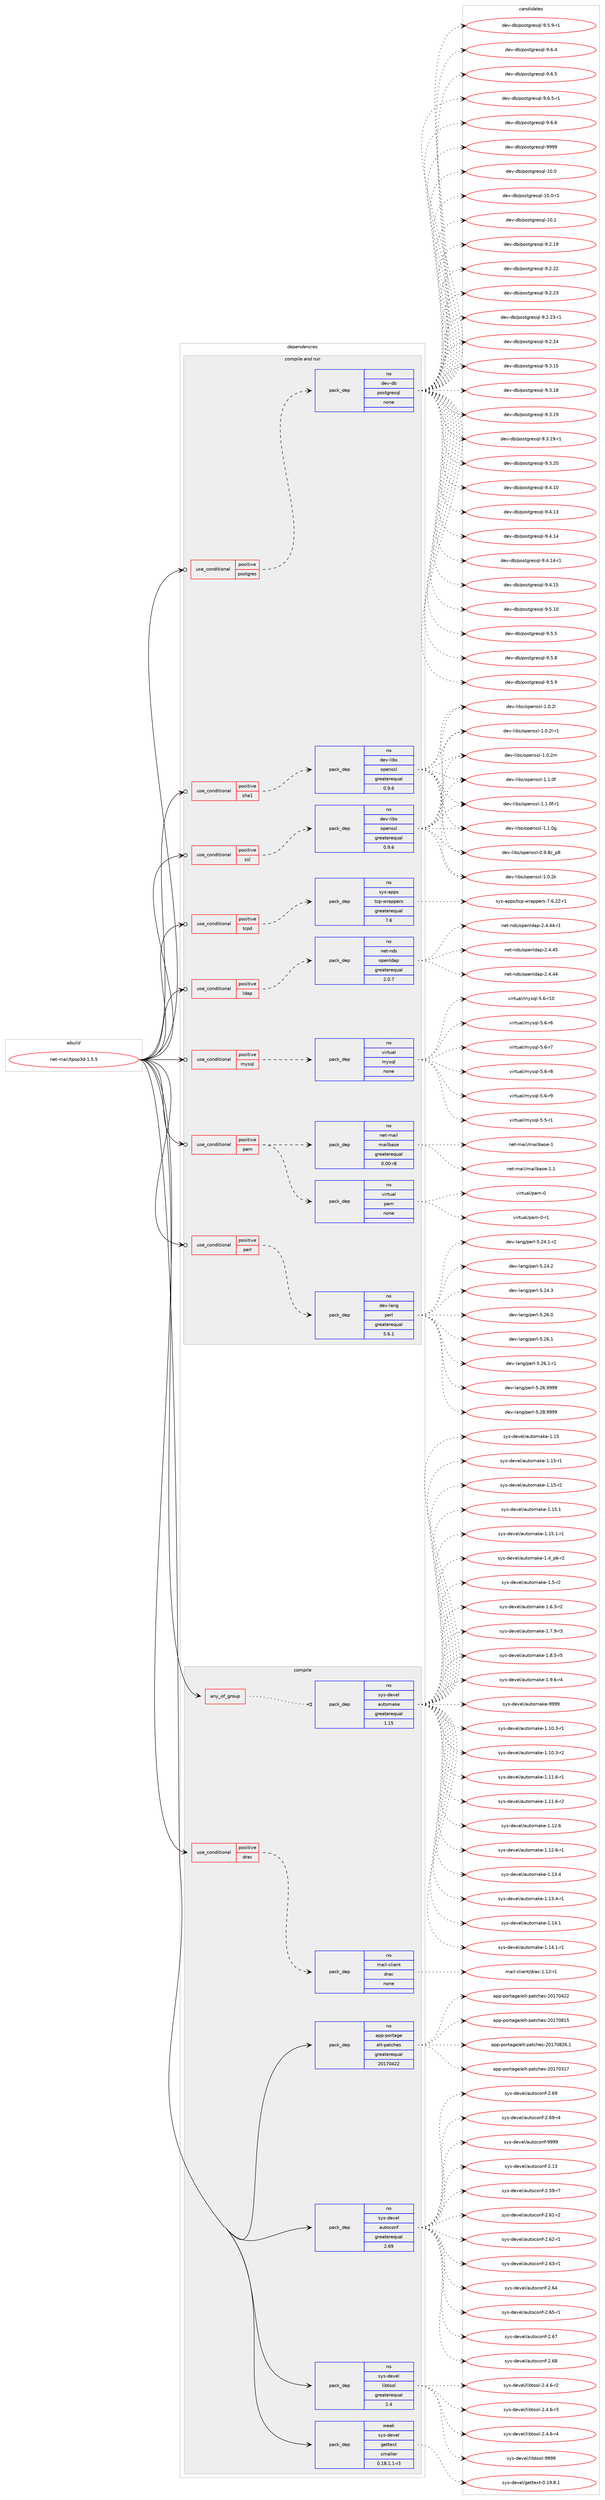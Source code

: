 digraph prolog {

# *************
# Graph options
# *************

newrank=true;
concentrate=true;
compound=true;
graph [rankdir=LR,fontname=Helvetica,fontsize=10,ranksep=1.5];#, ranksep=2.5, nodesep=0.2];
edge  [arrowhead=vee];
node  [fontname=Helvetica,fontsize=10];

# **********
# The ebuild
# **********

subgraph cluster_leftcol {
color=gray;
rank=same;
label=<<i>ebuild</i>>;
id [label="net-mail/tpop3d-1.5.5", color=red, width=4, href="../net-mail/tpop3d-1.5.5.svg"];
}

# ****************
# The dependencies
# ****************

subgraph cluster_midcol {
color=gray;
label=<<i>dependencies</i>>;
subgraph cluster_compile {
fillcolor="#eeeeee";
style=filled;
label=<<i>compile</i>>;
subgraph any6937 {
dependency422563 [label=<<TABLE BORDER="0" CELLBORDER="1" CELLSPACING="0" CELLPADDING="4"><TR><TD CELLPADDING="10">any_of_group</TD></TR></TABLE>>, shape=none, color=red];subgraph pack310822 {
dependency422564 [label=<<TABLE BORDER="0" CELLBORDER="1" CELLSPACING="0" CELLPADDING="4" WIDTH="220"><TR><TD ROWSPAN="6" CELLPADDING="30">pack_dep</TD></TR><TR><TD WIDTH="110">no</TD></TR><TR><TD>sys-devel</TD></TR><TR><TD>automake</TD></TR><TR><TD>greaterequal</TD></TR><TR><TD>1.15</TD></TR></TABLE>>, shape=none, color=blue];
}
dependency422563:e -> dependency422564:w [weight=20,style="dotted",arrowhead="oinv"];
}
id:e -> dependency422563:w [weight=20,style="solid",arrowhead="vee"];
subgraph cond104611 {
dependency422565 [label=<<TABLE BORDER="0" CELLBORDER="1" CELLSPACING="0" CELLPADDING="4"><TR><TD ROWSPAN="3" CELLPADDING="10">use_conditional</TD></TR><TR><TD>positive</TD></TR><TR><TD>drac</TD></TR></TABLE>>, shape=none, color=red];
subgraph pack310823 {
dependency422566 [label=<<TABLE BORDER="0" CELLBORDER="1" CELLSPACING="0" CELLPADDING="4" WIDTH="220"><TR><TD ROWSPAN="6" CELLPADDING="30">pack_dep</TD></TR><TR><TD WIDTH="110">no</TD></TR><TR><TD>mail-client</TD></TR><TR><TD>drac</TD></TR><TR><TD>none</TD></TR><TR><TD></TD></TR></TABLE>>, shape=none, color=blue];
}
dependency422565:e -> dependency422566:w [weight=20,style="dashed",arrowhead="vee"];
}
id:e -> dependency422565:w [weight=20,style="solid",arrowhead="vee"];
subgraph pack310824 {
dependency422567 [label=<<TABLE BORDER="0" CELLBORDER="1" CELLSPACING="0" CELLPADDING="4" WIDTH="220"><TR><TD ROWSPAN="6" CELLPADDING="30">pack_dep</TD></TR><TR><TD WIDTH="110">no</TD></TR><TR><TD>app-portage</TD></TR><TR><TD>elt-patches</TD></TR><TR><TD>greaterequal</TD></TR><TR><TD>20170422</TD></TR></TABLE>>, shape=none, color=blue];
}
id:e -> dependency422567:w [weight=20,style="solid",arrowhead="vee"];
subgraph pack310825 {
dependency422568 [label=<<TABLE BORDER="0" CELLBORDER="1" CELLSPACING="0" CELLPADDING="4" WIDTH="220"><TR><TD ROWSPAN="6" CELLPADDING="30">pack_dep</TD></TR><TR><TD WIDTH="110">no</TD></TR><TR><TD>sys-devel</TD></TR><TR><TD>autoconf</TD></TR><TR><TD>greaterequal</TD></TR><TR><TD>2.69</TD></TR></TABLE>>, shape=none, color=blue];
}
id:e -> dependency422568:w [weight=20,style="solid",arrowhead="vee"];
subgraph pack310826 {
dependency422569 [label=<<TABLE BORDER="0" CELLBORDER="1" CELLSPACING="0" CELLPADDING="4" WIDTH="220"><TR><TD ROWSPAN="6" CELLPADDING="30">pack_dep</TD></TR><TR><TD WIDTH="110">no</TD></TR><TR><TD>sys-devel</TD></TR><TR><TD>libtool</TD></TR><TR><TD>greaterequal</TD></TR><TR><TD>2.4</TD></TR></TABLE>>, shape=none, color=blue];
}
id:e -> dependency422569:w [weight=20,style="solid",arrowhead="vee"];
subgraph pack310827 {
dependency422570 [label=<<TABLE BORDER="0" CELLBORDER="1" CELLSPACING="0" CELLPADDING="4" WIDTH="220"><TR><TD ROWSPAN="6" CELLPADDING="30">pack_dep</TD></TR><TR><TD WIDTH="110">weak</TD></TR><TR><TD>sys-devel</TD></TR><TR><TD>gettext</TD></TR><TR><TD>smaller</TD></TR><TR><TD>0.18.1.1-r3</TD></TR></TABLE>>, shape=none, color=blue];
}
id:e -> dependency422570:w [weight=20,style="solid",arrowhead="vee"];
}
subgraph cluster_compileandrun {
fillcolor="#eeeeee";
style=filled;
label=<<i>compile and run</i>>;
subgraph cond104612 {
dependency422571 [label=<<TABLE BORDER="0" CELLBORDER="1" CELLSPACING="0" CELLPADDING="4"><TR><TD ROWSPAN="3" CELLPADDING="10">use_conditional</TD></TR><TR><TD>positive</TD></TR><TR><TD>ldap</TD></TR></TABLE>>, shape=none, color=red];
subgraph pack310828 {
dependency422572 [label=<<TABLE BORDER="0" CELLBORDER="1" CELLSPACING="0" CELLPADDING="4" WIDTH="220"><TR><TD ROWSPAN="6" CELLPADDING="30">pack_dep</TD></TR><TR><TD WIDTH="110">no</TD></TR><TR><TD>net-nds</TD></TR><TR><TD>openldap</TD></TR><TR><TD>greaterequal</TD></TR><TR><TD>2.0.7</TD></TR></TABLE>>, shape=none, color=blue];
}
dependency422571:e -> dependency422572:w [weight=20,style="dashed",arrowhead="vee"];
}
id:e -> dependency422571:w [weight=20,style="solid",arrowhead="odotvee"];
subgraph cond104613 {
dependency422573 [label=<<TABLE BORDER="0" CELLBORDER="1" CELLSPACING="0" CELLPADDING="4"><TR><TD ROWSPAN="3" CELLPADDING="10">use_conditional</TD></TR><TR><TD>positive</TD></TR><TR><TD>mysql</TD></TR></TABLE>>, shape=none, color=red];
subgraph pack310829 {
dependency422574 [label=<<TABLE BORDER="0" CELLBORDER="1" CELLSPACING="0" CELLPADDING="4" WIDTH="220"><TR><TD ROWSPAN="6" CELLPADDING="30">pack_dep</TD></TR><TR><TD WIDTH="110">no</TD></TR><TR><TD>virtual</TD></TR><TR><TD>mysql</TD></TR><TR><TD>none</TD></TR><TR><TD></TD></TR></TABLE>>, shape=none, color=blue];
}
dependency422573:e -> dependency422574:w [weight=20,style="dashed",arrowhead="vee"];
}
id:e -> dependency422573:w [weight=20,style="solid",arrowhead="odotvee"];
subgraph cond104614 {
dependency422575 [label=<<TABLE BORDER="0" CELLBORDER="1" CELLSPACING="0" CELLPADDING="4"><TR><TD ROWSPAN="3" CELLPADDING="10">use_conditional</TD></TR><TR><TD>positive</TD></TR><TR><TD>pam</TD></TR></TABLE>>, shape=none, color=red];
subgraph pack310830 {
dependency422576 [label=<<TABLE BORDER="0" CELLBORDER="1" CELLSPACING="0" CELLPADDING="4" WIDTH="220"><TR><TD ROWSPAN="6" CELLPADDING="30">pack_dep</TD></TR><TR><TD WIDTH="110">no</TD></TR><TR><TD>virtual</TD></TR><TR><TD>pam</TD></TR><TR><TD>none</TD></TR><TR><TD></TD></TR></TABLE>>, shape=none, color=blue];
}
dependency422575:e -> dependency422576:w [weight=20,style="dashed",arrowhead="vee"];
subgraph pack310831 {
dependency422577 [label=<<TABLE BORDER="0" CELLBORDER="1" CELLSPACING="0" CELLPADDING="4" WIDTH="220"><TR><TD ROWSPAN="6" CELLPADDING="30">pack_dep</TD></TR><TR><TD WIDTH="110">no</TD></TR><TR><TD>net-mail</TD></TR><TR><TD>mailbase</TD></TR><TR><TD>greaterequal</TD></TR><TR><TD>0.00-r8</TD></TR></TABLE>>, shape=none, color=blue];
}
dependency422575:e -> dependency422577:w [weight=20,style="dashed",arrowhead="vee"];
}
id:e -> dependency422575:w [weight=20,style="solid",arrowhead="odotvee"];
subgraph cond104615 {
dependency422578 [label=<<TABLE BORDER="0" CELLBORDER="1" CELLSPACING="0" CELLPADDING="4"><TR><TD ROWSPAN="3" CELLPADDING="10">use_conditional</TD></TR><TR><TD>positive</TD></TR><TR><TD>perl</TD></TR></TABLE>>, shape=none, color=red];
subgraph pack310832 {
dependency422579 [label=<<TABLE BORDER="0" CELLBORDER="1" CELLSPACING="0" CELLPADDING="4" WIDTH="220"><TR><TD ROWSPAN="6" CELLPADDING="30">pack_dep</TD></TR><TR><TD WIDTH="110">no</TD></TR><TR><TD>dev-lang</TD></TR><TR><TD>perl</TD></TR><TR><TD>greaterequal</TD></TR><TR><TD>5.6.1</TD></TR></TABLE>>, shape=none, color=blue];
}
dependency422578:e -> dependency422579:w [weight=20,style="dashed",arrowhead="vee"];
}
id:e -> dependency422578:w [weight=20,style="solid",arrowhead="odotvee"];
subgraph cond104616 {
dependency422580 [label=<<TABLE BORDER="0" CELLBORDER="1" CELLSPACING="0" CELLPADDING="4"><TR><TD ROWSPAN="3" CELLPADDING="10">use_conditional</TD></TR><TR><TD>positive</TD></TR><TR><TD>postgres</TD></TR></TABLE>>, shape=none, color=red];
subgraph pack310833 {
dependency422581 [label=<<TABLE BORDER="0" CELLBORDER="1" CELLSPACING="0" CELLPADDING="4" WIDTH="220"><TR><TD ROWSPAN="6" CELLPADDING="30">pack_dep</TD></TR><TR><TD WIDTH="110">no</TD></TR><TR><TD>dev-db</TD></TR><TR><TD>postgresql</TD></TR><TR><TD>none</TD></TR><TR><TD></TD></TR></TABLE>>, shape=none, color=blue];
}
dependency422580:e -> dependency422581:w [weight=20,style="dashed",arrowhead="vee"];
}
id:e -> dependency422580:w [weight=20,style="solid",arrowhead="odotvee"];
subgraph cond104617 {
dependency422582 [label=<<TABLE BORDER="0" CELLBORDER="1" CELLSPACING="0" CELLPADDING="4"><TR><TD ROWSPAN="3" CELLPADDING="10">use_conditional</TD></TR><TR><TD>positive</TD></TR><TR><TD>sha1</TD></TR></TABLE>>, shape=none, color=red];
subgraph pack310834 {
dependency422583 [label=<<TABLE BORDER="0" CELLBORDER="1" CELLSPACING="0" CELLPADDING="4" WIDTH="220"><TR><TD ROWSPAN="6" CELLPADDING="30">pack_dep</TD></TR><TR><TD WIDTH="110">no</TD></TR><TR><TD>dev-libs</TD></TR><TR><TD>openssl</TD></TR><TR><TD>greaterequal</TD></TR><TR><TD>0.9.6</TD></TR></TABLE>>, shape=none, color=blue];
}
dependency422582:e -> dependency422583:w [weight=20,style="dashed",arrowhead="vee"];
}
id:e -> dependency422582:w [weight=20,style="solid",arrowhead="odotvee"];
subgraph cond104618 {
dependency422584 [label=<<TABLE BORDER="0" CELLBORDER="1" CELLSPACING="0" CELLPADDING="4"><TR><TD ROWSPAN="3" CELLPADDING="10">use_conditional</TD></TR><TR><TD>positive</TD></TR><TR><TD>ssl</TD></TR></TABLE>>, shape=none, color=red];
subgraph pack310835 {
dependency422585 [label=<<TABLE BORDER="0" CELLBORDER="1" CELLSPACING="0" CELLPADDING="4" WIDTH="220"><TR><TD ROWSPAN="6" CELLPADDING="30">pack_dep</TD></TR><TR><TD WIDTH="110">no</TD></TR><TR><TD>dev-libs</TD></TR><TR><TD>openssl</TD></TR><TR><TD>greaterequal</TD></TR><TR><TD>0.9.6</TD></TR></TABLE>>, shape=none, color=blue];
}
dependency422584:e -> dependency422585:w [weight=20,style="dashed",arrowhead="vee"];
}
id:e -> dependency422584:w [weight=20,style="solid",arrowhead="odotvee"];
subgraph cond104619 {
dependency422586 [label=<<TABLE BORDER="0" CELLBORDER="1" CELLSPACING="0" CELLPADDING="4"><TR><TD ROWSPAN="3" CELLPADDING="10">use_conditional</TD></TR><TR><TD>positive</TD></TR><TR><TD>tcpd</TD></TR></TABLE>>, shape=none, color=red];
subgraph pack310836 {
dependency422587 [label=<<TABLE BORDER="0" CELLBORDER="1" CELLSPACING="0" CELLPADDING="4" WIDTH="220"><TR><TD ROWSPAN="6" CELLPADDING="30">pack_dep</TD></TR><TR><TD WIDTH="110">no</TD></TR><TR><TD>sys-apps</TD></TR><TR><TD>tcp-wrappers</TD></TR><TR><TD>greaterequal</TD></TR><TR><TD>7.6</TD></TR></TABLE>>, shape=none, color=blue];
}
dependency422586:e -> dependency422587:w [weight=20,style="dashed",arrowhead="vee"];
}
id:e -> dependency422586:w [weight=20,style="solid",arrowhead="odotvee"];
}
subgraph cluster_run {
fillcolor="#eeeeee";
style=filled;
label=<<i>run</i>>;
}
}

# **************
# The candidates
# **************

subgraph cluster_choices {
rank=same;
color=gray;
label=<<i>candidates</i>>;

subgraph choice310822 {
color=black;
nodesep=1;
choice11512111545100101118101108479711711611110997107101454946494846514511449 [label="sys-devel/automake-1.10.3-r1", color=red, width=4,href="../sys-devel/automake-1.10.3-r1.svg"];
choice11512111545100101118101108479711711611110997107101454946494846514511450 [label="sys-devel/automake-1.10.3-r2", color=red, width=4,href="../sys-devel/automake-1.10.3-r2.svg"];
choice11512111545100101118101108479711711611110997107101454946494946544511449 [label="sys-devel/automake-1.11.6-r1", color=red, width=4,href="../sys-devel/automake-1.11.6-r1.svg"];
choice11512111545100101118101108479711711611110997107101454946494946544511450 [label="sys-devel/automake-1.11.6-r2", color=red, width=4,href="../sys-devel/automake-1.11.6-r2.svg"];
choice1151211154510010111810110847971171161111099710710145494649504654 [label="sys-devel/automake-1.12.6", color=red, width=4,href="../sys-devel/automake-1.12.6.svg"];
choice11512111545100101118101108479711711611110997107101454946495046544511449 [label="sys-devel/automake-1.12.6-r1", color=red, width=4,href="../sys-devel/automake-1.12.6-r1.svg"];
choice1151211154510010111810110847971171161111099710710145494649514652 [label="sys-devel/automake-1.13.4", color=red, width=4,href="../sys-devel/automake-1.13.4.svg"];
choice11512111545100101118101108479711711611110997107101454946495146524511449 [label="sys-devel/automake-1.13.4-r1", color=red, width=4,href="../sys-devel/automake-1.13.4-r1.svg"];
choice1151211154510010111810110847971171161111099710710145494649524649 [label="sys-devel/automake-1.14.1", color=red, width=4,href="../sys-devel/automake-1.14.1.svg"];
choice11512111545100101118101108479711711611110997107101454946495246494511449 [label="sys-devel/automake-1.14.1-r1", color=red, width=4,href="../sys-devel/automake-1.14.1-r1.svg"];
choice115121115451001011181011084797117116111109971071014549464953 [label="sys-devel/automake-1.15", color=red, width=4,href="../sys-devel/automake-1.15.svg"];
choice1151211154510010111810110847971171161111099710710145494649534511449 [label="sys-devel/automake-1.15-r1", color=red, width=4,href="../sys-devel/automake-1.15-r1.svg"];
choice1151211154510010111810110847971171161111099710710145494649534511450 [label="sys-devel/automake-1.15-r2", color=red, width=4,href="../sys-devel/automake-1.15-r2.svg"];
choice1151211154510010111810110847971171161111099710710145494649534649 [label="sys-devel/automake-1.15.1", color=red, width=4,href="../sys-devel/automake-1.15.1.svg"];
choice11512111545100101118101108479711711611110997107101454946495346494511449 [label="sys-devel/automake-1.15.1-r1", color=red, width=4,href="../sys-devel/automake-1.15.1-r1.svg"];
choice115121115451001011181011084797117116111109971071014549465295112544511450 [label="sys-devel/automake-1.4_p6-r2", color=red, width=4,href="../sys-devel/automake-1.4_p6-r2.svg"];
choice11512111545100101118101108479711711611110997107101454946534511450 [label="sys-devel/automake-1.5-r2", color=red, width=4,href="../sys-devel/automake-1.5-r2.svg"];
choice115121115451001011181011084797117116111109971071014549465446514511450 [label="sys-devel/automake-1.6.3-r2", color=red, width=4,href="../sys-devel/automake-1.6.3-r2.svg"];
choice115121115451001011181011084797117116111109971071014549465546574511451 [label="sys-devel/automake-1.7.9-r3", color=red, width=4,href="../sys-devel/automake-1.7.9-r3.svg"];
choice115121115451001011181011084797117116111109971071014549465646534511453 [label="sys-devel/automake-1.8.5-r5", color=red, width=4,href="../sys-devel/automake-1.8.5-r5.svg"];
choice115121115451001011181011084797117116111109971071014549465746544511452 [label="sys-devel/automake-1.9.6-r4", color=red, width=4,href="../sys-devel/automake-1.9.6-r4.svg"];
choice115121115451001011181011084797117116111109971071014557575757 [label="sys-devel/automake-9999", color=red, width=4,href="../sys-devel/automake-9999.svg"];
dependency422564:e -> choice11512111545100101118101108479711711611110997107101454946494846514511449:w [style=dotted,weight="100"];
dependency422564:e -> choice11512111545100101118101108479711711611110997107101454946494846514511450:w [style=dotted,weight="100"];
dependency422564:e -> choice11512111545100101118101108479711711611110997107101454946494946544511449:w [style=dotted,weight="100"];
dependency422564:e -> choice11512111545100101118101108479711711611110997107101454946494946544511450:w [style=dotted,weight="100"];
dependency422564:e -> choice1151211154510010111810110847971171161111099710710145494649504654:w [style=dotted,weight="100"];
dependency422564:e -> choice11512111545100101118101108479711711611110997107101454946495046544511449:w [style=dotted,weight="100"];
dependency422564:e -> choice1151211154510010111810110847971171161111099710710145494649514652:w [style=dotted,weight="100"];
dependency422564:e -> choice11512111545100101118101108479711711611110997107101454946495146524511449:w [style=dotted,weight="100"];
dependency422564:e -> choice1151211154510010111810110847971171161111099710710145494649524649:w [style=dotted,weight="100"];
dependency422564:e -> choice11512111545100101118101108479711711611110997107101454946495246494511449:w [style=dotted,weight="100"];
dependency422564:e -> choice115121115451001011181011084797117116111109971071014549464953:w [style=dotted,weight="100"];
dependency422564:e -> choice1151211154510010111810110847971171161111099710710145494649534511449:w [style=dotted,weight="100"];
dependency422564:e -> choice1151211154510010111810110847971171161111099710710145494649534511450:w [style=dotted,weight="100"];
dependency422564:e -> choice1151211154510010111810110847971171161111099710710145494649534649:w [style=dotted,weight="100"];
dependency422564:e -> choice11512111545100101118101108479711711611110997107101454946495346494511449:w [style=dotted,weight="100"];
dependency422564:e -> choice115121115451001011181011084797117116111109971071014549465295112544511450:w [style=dotted,weight="100"];
dependency422564:e -> choice11512111545100101118101108479711711611110997107101454946534511450:w [style=dotted,weight="100"];
dependency422564:e -> choice115121115451001011181011084797117116111109971071014549465446514511450:w [style=dotted,weight="100"];
dependency422564:e -> choice115121115451001011181011084797117116111109971071014549465546574511451:w [style=dotted,weight="100"];
dependency422564:e -> choice115121115451001011181011084797117116111109971071014549465646534511453:w [style=dotted,weight="100"];
dependency422564:e -> choice115121115451001011181011084797117116111109971071014549465746544511452:w [style=dotted,weight="100"];
dependency422564:e -> choice115121115451001011181011084797117116111109971071014557575757:w [style=dotted,weight="100"];
}
subgraph choice310823 {
color=black;
nodesep=1;
choice10997105108459910810510111011647100114979945494649504511449 [label="mail-client/drac-1.12-r1", color=red, width=4,href="../mail-client/drac-1.12-r1.svg"];
dependency422566:e -> choice10997105108459910810510111011647100114979945494649504511449:w [style=dotted,weight="100"];
}
subgraph choice310824 {
color=black;
nodesep=1;
choice97112112451121111141169710310147101108116451129711699104101115455048495548514955 [label="app-portage/elt-patches-20170317", color=red, width=4,href="../app-portage/elt-patches-20170317.svg"];
choice97112112451121111141169710310147101108116451129711699104101115455048495548525050 [label="app-portage/elt-patches-20170422", color=red, width=4,href="../app-portage/elt-patches-20170422.svg"];
choice97112112451121111141169710310147101108116451129711699104101115455048495548564953 [label="app-portage/elt-patches-20170815", color=red, width=4,href="../app-portage/elt-patches-20170815.svg"];
choice971121124511211111411697103101471011081164511297116991041011154550484955485650544649 [label="app-portage/elt-patches-20170826.1", color=red, width=4,href="../app-portage/elt-patches-20170826.1.svg"];
dependency422567:e -> choice97112112451121111141169710310147101108116451129711699104101115455048495548514955:w [style=dotted,weight="100"];
dependency422567:e -> choice97112112451121111141169710310147101108116451129711699104101115455048495548525050:w [style=dotted,weight="100"];
dependency422567:e -> choice97112112451121111141169710310147101108116451129711699104101115455048495548564953:w [style=dotted,weight="100"];
dependency422567:e -> choice971121124511211111411697103101471011081164511297116991041011154550484955485650544649:w [style=dotted,weight="100"];
}
subgraph choice310825 {
color=black;
nodesep=1;
choice115121115451001011181011084797117116111991111101024550464951 [label="sys-devel/autoconf-2.13", color=red, width=4,href="../sys-devel/autoconf-2.13.svg"];
choice1151211154510010111810110847971171161119911111010245504653574511455 [label="sys-devel/autoconf-2.59-r7", color=red, width=4,href="../sys-devel/autoconf-2.59-r7.svg"];
choice1151211154510010111810110847971171161119911111010245504654494511450 [label="sys-devel/autoconf-2.61-r2", color=red, width=4,href="../sys-devel/autoconf-2.61-r2.svg"];
choice1151211154510010111810110847971171161119911111010245504654504511449 [label="sys-devel/autoconf-2.62-r1", color=red, width=4,href="../sys-devel/autoconf-2.62-r1.svg"];
choice1151211154510010111810110847971171161119911111010245504654514511449 [label="sys-devel/autoconf-2.63-r1", color=red, width=4,href="../sys-devel/autoconf-2.63-r1.svg"];
choice115121115451001011181011084797117116111991111101024550465452 [label="sys-devel/autoconf-2.64", color=red, width=4,href="../sys-devel/autoconf-2.64.svg"];
choice1151211154510010111810110847971171161119911111010245504654534511449 [label="sys-devel/autoconf-2.65-r1", color=red, width=4,href="../sys-devel/autoconf-2.65-r1.svg"];
choice115121115451001011181011084797117116111991111101024550465455 [label="sys-devel/autoconf-2.67", color=red, width=4,href="../sys-devel/autoconf-2.67.svg"];
choice115121115451001011181011084797117116111991111101024550465456 [label="sys-devel/autoconf-2.68", color=red, width=4,href="../sys-devel/autoconf-2.68.svg"];
choice115121115451001011181011084797117116111991111101024550465457 [label="sys-devel/autoconf-2.69", color=red, width=4,href="../sys-devel/autoconf-2.69.svg"];
choice1151211154510010111810110847971171161119911111010245504654574511452 [label="sys-devel/autoconf-2.69-r4", color=red, width=4,href="../sys-devel/autoconf-2.69-r4.svg"];
choice115121115451001011181011084797117116111991111101024557575757 [label="sys-devel/autoconf-9999", color=red, width=4,href="../sys-devel/autoconf-9999.svg"];
dependency422568:e -> choice115121115451001011181011084797117116111991111101024550464951:w [style=dotted,weight="100"];
dependency422568:e -> choice1151211154510010111810110847971171161119911111010245504653574511455:w [style=dotted,weight="100"];
dependency422568:e -> choice1151211154510010111810110847971171161119911111010245504654494511450:w [style=dotted,weight="100"];
dependency422568:e -> choice1151211154510010111810110847971171161119911111010245504654504511449:w [style=dotted,weight="100"];
dependency422568:e -> choice1151211154510010111810110847971171161119911111010245504654514511449:w [style=dotted,weight="100"];
dependency422568:e -> choice115121115451001011181011084797117116111991111101024550465452:w [style=dotted,weight="100"];
dependency422568:e -> choice1151211154510010111810110847971171161119911111010245504654534511449:w [style=dotted,weight="100"];
dependency422568:e -> choice115121115451001011181011084797117116111991111101024550465455:w [style=dotted,weight="100"];
dependency422568:e -> choice115121115451001011181011084797117116111991111101024550465456:w [style=dotted,weight="100"];
dependency422568:e -> choice115121115451001011181011084797117116111991111101024550465457:w [style=dotted,weight="100"];
dependency422568:e -> choice1151211154510010111810110847971171161119911111010245504654574511452:w [style=dotted,weight="100"];
dependency422568:e -> choice115121115451001011181011084797117116111991111101024557575757:w [style=dotted,weight="100"];
}
subgraph choice310826 {
color=black;
nodesep=1;
choice1151211154510010111810110847108105981161111111084550465246544511450 [label="sys-devel/libtool-2.4.6-r2", color=red, width=4,href="../sys-devel/libtool-2.4.6-r2.svg"];
choice1151211154510010111810110847108105981161111111084550465246544511451 [label="sys-devel/libtool-2.4.6-r3", color=red, width=4,href="../sys-devel/libtool-2.4.6-r3.svg"];
choice1151211154510010111810110847108105981161111111084550465246544511452 [label="sys-devel/libtool-2.4.6-r4", color=red, width=4,href="../sys-devel/libtool-2.4.6-r4.svg"];
choice1151211154510010111810110847108105981161111111084557575757 [label="sys-devel/libtool-9999", color=red, width=4,href="../sys-devel/libtool-9999.svg"];
dependency422569:e -> choice1151211154510010111810110847108105981161111111084550465246544511450:w [style=dotted,weight="100"];
dependency422569:e -> choice1151211154510010111810110847108105981161111111084550465246544511451:w [style=dotted,weight="100"];
dependency422569:e -> choice1151211154510010111810110847108105981161111111084550465246544511452:w [style=dotted,weight="100"];
dependency422569:e -> choice1151211154510010111810110847108105981161111111084557575757:w [style=dotted,weight="100"];
}
subgraph choice310827 {
color=black;
nodesep=1;
choice1151211154510010111810110847103101116116101120116454846495746564649 [label="sys-devel/gettext-0.19.8.1", color=red, width=4,href="../sys-devel/gettext-0.19.8.1.svg"];
dependency422570:e -> choice1151211154510010111810110847103101116116101120116454846495746564649:w [style=dotted,weight="100"];
}
subgraph choice310828 {
color=black;
nodesep=1;
choice11010111645110100115471111121011101081009711245504652465252 [label="net-nds/openldap-2.4.44", color=red, width=4,href="../net-nds/openldap-2.4.44.svg"];
choice110101116451101001154711111210111010810097112455046524652524511449 [label="net-nds/openldap-2.4.44-r1", color=red, width=4,href="../net-nds/openldap-2.4.44-r1.svg"];
choice11010111645110100115471111121011101081009711245504652465253 [label="net-nds/openldap-2.4.45", color=red, width=4,href="../net-nds/openldap-2.4.45.svg"];
dependency422572:e -> choice11010111645110100115471111121011101081009711245504652465252:w [style=dotted,weight="100"];
dependency422572:e -> choice110101116451101001154711111210111010810097112455046524652524511449:w [style=dotted,weight="100"];
dependency422572:e -> choice11010111645110100115471111121011101081009711245504652465253:w [style=dotted,weight="100"];
}
subgraph choice310829 {
color=black;
nodesep=1;
choice1181051141161179710847109121115113108455346534511449 [label="virtual/mysql-5.5-r1", color=red, width=4,href="../virtual/mysql-5.5-r1.svg"];
choice118105114116117971084710912111511310845534654451144948 [label="virtual/mysql-5.6-r10", color=red, width=4,href="../virtual/mysql-5.6-r10.svg"];
choice1181051141161179710847109121115113108455346544511454 [label="virtual/mysql-5.6-r6", color=red, width=4,href="../virtual/mysql-5.6-r6.svg"];
choice1181051141161179710847109121115113108455346544511455 [label="virtual/mysql-5.6-r7", color=red, width=4,href="../virtual/mysql-5.6-r7.svg"];
choice1181051141161179710847109121115113108455346544511456 [label="virtual/mysql-5.6-r8", color=red, width=4,href="../virtual/mysql-5.6-r8.svg"];
choice1181051141161179710847109121115113108455346544511457 [label="virtual/mysql-5.6-r9", color=red, width=4,href="../virtual/mysql-5.6-r9.svg"];
dependency422574:e -> choice1181051141161179710847109121115113108455346534511449:w [style=dotted,weight="100"];
dependency422574:e -> choice118105114116117971084710912111511310845534654451144948:w [style=dotted,weight="100"];
dependency422574:e -> choice1181051141161179710847109121115113108455346544511454:w [style=dotted,weight="100"];
dependency422574:e -> choice1181051141161179710847109121115113108455346544511455:w [style=dotted,weight="100"];
dependency422574:e -> choice1181051141161179710847109121115113108455346544511456:w [style=dotted,weight="100"];
dependency422574:e -> choice1181051141161179710847109121115113108455346544511457:w [style=dotted,weight="100"];
}
subgraph choice310830 {
color=black;
nodesep=1;
choice1181051141161179710847112971094548 [label="virtual/pam-0", color=red, width=4,href="../virtual/pam-0.svg"];
choice11810511411611797108471129710945484511449 [label="virtual/pam-0-r1", color=red, width=4,href="../virtual/pam-0-r1.svg"];
dependency422576:e -> choice1181051141161179710847112971094548:w [style=dotted,weight="100"];
dependency422576:e -> choice11810511411611797108471129710945484511449:w [style=dotted,weight="100"];
}
subgraph choice310831 {
color=black;
nodesep=1;
choice1101011164510997105108471099710510898971151014549 [label="net-mail/mailbase-1", color=red, width=4,href="../net-mail/mailbase-1.svg"];
choice11010111645109971051084710997105108989711510145494649 [label="net-mail/mailbase-1.1", color=red, width=4,href="../net-mail/mailbase-1.1.svg"];
dependency422577:e -> choice1101011164510997105108471099710510898971151014549:w [style=dotted,weight="100"];
dependency422577:e -> choice11010111645109971051084710997105108989711510145494649:w [style=dotted,weight="100"];
}
subgraph choice310832 {
color=black;
nodesep=1;
choice100101118451089711010347112101114108455346505246494511450 [label="dev-lang/perl-5.24.1-r2", color=red, width=4,href="../dev-lang/perl-5.24.1-r2.svg"];
choice10010111845108971101034711210111410845534650524650 [label="dev-lang/perl-5.24.2", color=red, width=4,href="../dev-lang/perl-5.24.2.svg"];
choice10010111845108971101034711210111410845534650524651 [label="dev-lang/perl-5.24.3", color=red, width=4,href="../dev-lang/perl-5.24.3.svg"];
choice10010111845108971101034711210111410845534650544648 [label="dev-lang/perl-5.26.0", color=red, width=4,href="../dev-lang/perl-5.26.0.svg"];
choice10010111845108971101034711210111410845534650544649 [label="dev-lang/perl-5.26.1", color=red, width=4,href="../dev-lang/perl-5.26.1.svg"];
choice100101118451089711010347112101114108455346505446494511449 [label="dev-lang/perl-5.26.1-r1", color=red, width=4,href="../dev-lang/perl-5.26.1-r1.svg"];
choice10010111845108971101034711210111410845534650544657575757 [label="dev-lang/perl-5.26.9999", color=red, width=4,href="../dev-lang/perl-5.26.9999.svg"];
choice10010111845108971101034711210111410845534650564657575757 [label="dev-lang/perl-5.28.9999", color=red, width=4,href="../dev-lang/perl-5.28.9999.svg"];
dependency422579:e -> choice100101118451089711010347112101114108455346505246494511450:w [style=dotted,weight="100"];
dependency422579:e -> choice10010111845108971101034711210111410845534650524650:w [style=dotted,weight="100"];
dependency422579:e -> choice10010111845108971101034711210111410845534650524651:w [style=dotted,weight="100"];
dependency422579:e -> choice10010111845108971101034711210111410845534650544648:w [style=dotted,weight="100"];
dependency422579:e -> choice10010111845108971101034711210111410845534650544649:w [style=dotted,weight="100"];
dependency422579:e -> choice100101118451089711010347112101114108455346505446494511449:w [style=dotted,weight="100"];
dependency422579:e -> choice10010111845108971101034711210111410845534650544657575757:w [style=dotted,weight="100"];
dependency422579:e -> choice10010111845108971101034711210111410845534650564657575757:w [style=dotted,weight="100"];
}
subgraph choice310833 {
color=black;
nodesep=1;
choice1001011184510098471121111151161031141011151131084549484648 [label="dev-db/postgresql-10.0", color=red, width=4,href="../dev-db/postgresql-10.0.svg"];
choice10010111845100984711211111511610311410111511310845494846484511449 [label="dev-db/postgresql-10.0-r1", color=red, width=4,href="../dev-db/postgresql-10.0-r1.svg"];
choice1001011184510098471121111151161031141011151131084549484649 [label="dev-db/postgresql-10.1", color=red, width=4,href="../dev-db/postgresql-10.1.svg"];
choice10010111845100984711211111511610311410111511310845574650464957 [label="dev-db/postgresql-9.2.19", color=red, width=4,href="../dev-db/postgresql-9.2.19.svg"];
choice10010111845100984711211111511610311410111511310845574650465050 [label="dev-db/postgresql-9.2.22", color=red, width=4,href="../dev-db/postgresql-9.2.22.svg"];
choice10010111845100984711211111511610311410111511310845574650465051 [label="dev-db/postgresql-9.2.23", color=red, width=4,href="../dev-db/postgresql-9.2.23.svg"];
choice100101118451009847112111115116103114101115113108455746504650514511449 [label="dev-db/postgresql-9.2.23-r1", color=red, width=4,href="../dev-db/postgresql-9.2.23-r1.svg"];
choice10010111845100984711211111511610311410111511310845574650465052 [label="dev-db/postgresql-9.2.24", color=red, width=4,href="../dev-db/postgresql-9.2.24.svg"];
choice10010111845100984711211111511610311410111511310845574651464953 [label="dev-db/postgresql-9.3.15", color=red, width=4,href="../dev-db/postgresql-9.3.15.svg"];
choice10010111845100984711211111511610311410111511310845574651464956 [label="dev-db/postgresql-9.3.18", color=red, width=4,href="../dev-db/postgresql-9.3.18.svg"];
choice10010111845100984711211111511610311410111511310845574651464957 [label="dev-db/postgresql-9.3.19", color=red, width=4,href="../dev-db/postgresql-9.3.19.svg"];
choice100101118451009847112111115116103114101115113108455746514649574511449 [label="dev-db/postgresql-9.3.19-r1", color=red, width=4,href="../dev-db/postgresql-9.3.19-r1.svg"];
choice10010111845100984711211111511610311410111511310845574651465048 [label="dev-db/postgresql-9.3.20", color=red, width=4,href="../dev-db/postgresql-9.3.20.svg"];
choice10010111845100984711211111511610311410111511310845574652464948 [label="dev-db/postgresql-9.4.10", color=red, width=4,href="../dev-db/postgresql-9.4.10.svg"];
choice10010111845100984711211111511610311410111511310845574652464951 [label="dev-db/postgresql-9.4.13", color=red, width=4,href="../dev-db/postgresql-9.4.13.svg"];
choice10010111845100984711211111511610311410111511310845574652464952 [label="dev-db/postgresql-9.4.14", color=red, width=4,href="../dev-db/postgresql-9.4.14.svg"];
choice100101118451009847112111115116103114101115113108455746524649524511449 [label="dev-db/postgresql-9.4.14-r1", color=red, width=4,href="../dev-db/postgresql-9.4.14-r1.svg"];
choice10010111845100984711211111511610311410111511310845574652464953 [label="dev-db/postgresql-9.4.15", color=red, width=4,href="../dev-db/postgresql-9.4.15.svg"];
choice10010111845100984711211111511610311410111511310845574653464948 [label="dev-db/postgresql-9.5.10", color=red, width=4,href="../dev-db/postgresql-9.5.10.svg"];
choice100101118451009847112111115116103114101115113108455746534653 [label="dev-db/postgresql-9.5.5", color=red, width=4,href="../dev-db/postgresql-9.5.5.svg"];
choice100101118451009847112111115116103114101115113108455746534656 [label="dev-db/postgresql-9.5.8", color=red, width=4,href="../dev-db/postgresql-9.5.8.svg"];
choice100101118451009847112111115116103114101115113108455746534657 [label="dev-db/postgresql-9.5.9", color=red, width=4,href="../dev-db/postgresql-9.5.9.svg"];
choice1001011184510098471121111151161031141011151131084557465346574511449 [label="dev-db/postgresql-9.5.9-r1", color=red, width=4,href="../dev-db/postgresql-9.5.9-r1.svg"];
choice100101118451009847112111115116103114101115113108455746544652 [label="dev-db/postgresql-9.6.4", color=red, width=4,href="../dev-db/postgresql-9.6.4.svg"];
choice100101118451009847112111115116103114101115113108455746544653 [label="dev-db/postgresql-9.6.5", color=red, width=4,href="../dev-db/postgresql-9.6.5.svg"];
choice1001011184510098471121111151161031141011151131084557465446534511449 [label="dev-db/postgresql-9.6.5-r1", color=red, width=4,href="../dev-db/postgresql-9.6.5-r1.svg"];
choice100101118451009847112111115116103114101115113108455746544654 [label="dev-db/postgresql-9.6.6", color=red, width=4,href="../dev-db/postgresql-9.6.6.svg"];
choice1001011184510098471121111151161031141011151131084557575757 [label="dev-db/postgresql-9999", color=red, width=4,href="../dev-db/postgresql-9999.svg"];
dependency422581:e -> choice1001011184510098471121111151161031141011151131084549484648:w [style=dotted,weight="100"];
dependency422581:e -> choice10010111845100984711211111511610311410111511310845494846484511449:w [style=dotted,weight="100"];
dependency422581:e -> choice1001011184510098471121111151161031141011151131084549484649:w [style=dotted,weight="100"];
dependency422581:e -> choice10010111845100984711211111511610311410111511310845574650464957:w [style=dotted,weight="100"];
dependency422581:e -> choice10010111845100984711211111511610311410111511310845574650465050:w [style=dotted,weight="100"];
dependency422581:e -> choice10010111845100984711211111511610311410111511310845574650465051:w [style=dotted,weight="100"];
dependency422581:e -> choice100101118451009847112111115116103114101115113108455746504650514511449:w [style=dotted,weight="100"];
dependency422581:e -> choice10010111845100984711211111511610311410111511310845574650465052:w [style=dotted,weight="100"];
dependency422581:e -> choice10010111845100984711211111511610311410111511310845574651464953:w [style=dotted,weight="100"];
dependency422581:e -> choice10010111845100984711211111511610311410111511310845574651464956:w [style=dotted,weight="100"];
dependency422581:e -> choice10010111845100984711211111511610311410111511310845574651464957:w [style=dotted,weight="100"];
dependency422581:e -> choice100101118451009847112111115116103114101115113108455746514649574511449:w [style=dotted,weight="100"];
dependency422581:e -> choice10010111845100984711211111511610311410111511310845574651465048:w [style=dotted,weight="100"];
dependency422581:e -> choice10010111845100984711211111511610311410111511310845574652464948:w [style=dotted,weight="100"];
dependency422581:e -> choice10010111845100984711211111511610311410111511310845574652464951:w [style=dotted,weight="100"];
dependency422581:e -> choice10010111845100984711211111511610311410111511310845574652464952:w [style=dotted,weight="100"];
dependency422581:e -> choice100101118451009847112111115116103114101115113108455746524649524511449:w [style=dotted,weight="100"];
dependency422581:e -> choice10010111845100984711211111511610311410111511310845574652464953:w [style=dotted,weight="100"];
dependency422581:e -> choice10010111845100984711211111511610311410111511310845574653464948:w [style=dotted,weight="100"];
dependency422581:e -> choice100101118451009847112111115116103114101115113108455746534653:w [style=dotted,weight="100"];
dependency422581:e -> choice100101118451009847112111115116103114101115113108455746534656:w [style=dotted,weight="100"];
dependency422581:e -> choice100101118451009847112111115116103114101115113108455746534657:w [style=dotted,weight="100"];
dependency422581:e -> choice1001011184510098471121111151161031141011151131084557465346574511449:w [style=dotted,weight="100"];
dependency422581:e -> choice100101118451009847112111115116103114101115113108455746544652:w [style=dotted,weight="100"];
dependency422581:e -> choice100101118451009847112111115116103114101115113108455746544653:w [style=dotted,weight="100"];
dependency422581:e -> choice1001011184510098471121111151161031141011151131084557465446534511449:w [style=dotted,weight="100"];
dependency422581:e -> choice100101118451009847112111115116103114101115113108455746544654:w [style=dotted,weight="100"];
dependency422581:e -> choice1001011184510098471121111151161031141011151131084557575757:w [style=dotted,weight="100"];
}
subgraph choice310834 {
color=black;
nodesep=1;
choice1001011184510810598115471111121011101151151084548465746561229511256 [label="dev-libs/openssl-0.9.8z_p8", color=red, width=4,href="../dev-libs/openssl-0.9.8z_p8.svg"];
choice100101118451081059811547111112101110115115108454946484650107 [label="dev-libs/openssl-1.0.2k", color=red, width=4,href="../dev-libs/openssl-1.0.2k.svg"];
choice100101118451081059811547111112101110115115108454946484650108 [label="dev-libs/openssl-1.0.2l", color=red, width=4,href="../dev-libs/openssl-1.0.2l.svg"];
choice1001011184510810598115471111121011101151151084549464846501084511449 [label="dev-libs/openssl-1.0.2l-r1", color=red, width=4,href="../dev-libs/openssl-1.0.2l-r1.svg"];
choice100101118451081059811547111112101110115115108454946484650109 [label="dev-libs/openssl-1.0.2m", color=red, width=4,href="../dev-libs/openssl-1.0.2m.svg"];
choice100101118451081059811547111112101110115115108454946494648102 [label="dev-libs/openssl-1.1.0f", color=red, width=4,href="../dev-libs/openssl-1.1.0f.svg"];
choice1001011184510810598115471111121011101151151084549464946481024511449 [label="dev-libs/openssl-1.1.0f-r1", color=red, width=4,href="../dev-libs/openssl-1.1.0f-r1.svg"];
choice100101118451081059811547111112101110115115108454946494648103 [label="dev-libs/openssl-1.1.0g", color=red, width=4,href="../dev-libs/openssl-1.1.0g.svg"];
dependency422583:e -> choice1001011184510810598115471111121011101151151084548465746561229511256:w [style=dotted,weight="100"];
dependency422583:e -> choice100101118451081059811547111112101110115115108454946484650107:w [style=dotted,weight="100"];
dependency422583:e -> choice100101118451081059811547111112101110115115108454946484650108:w [style=dotted,weight="100"];
dependency422583:e -> choice1001011184510810598115471111121011101151151084549464846501084511449:w [style=dotted,weight="100"];
dependency422583:e -> choice100101118451081059811547111112101110115115108454946484650109:w [style=dotted,weight="100"];
dependency422583:e -> choice100101118451081059811547111112101110115115108454946494648102:w [style=dotted,weight="100"];
dependency422583:e -> choice1001011184510810598115471111121011101151151084549464946481024511449:w [style=dotted,weight="100"];
dependency422583:e -> choice100101118451081059811547111112101110115115108454946494648103:w [style=dotted,weight="100"];
}
subgraph choice310835 {
color=black;
nodesep=1;
choice1001011184510810598115471111121011101151151084548465746561229511256 [label="dev-libs/openssl-0.9.8z_p8", color=red, width=4,href="../dev-libs/openssl-0.9.8z_p8.svg"];
choice100101118451081059811547111112101110115115108454946484650107 [label="dev-libs/openssl-1.0.2k", color=red, width=4,href="../dev-libs/openssl-1.0.2k.svg"];
choice100101118451081059811547111112101110115115108454946484650108 [label="dev-libs/openssl-1.0.2l", color=red, width=4,href="../dev-libs/openssl-1.0.2l.svg"];
choice1001011184510810598115471111121011101151151084549464846501084511449 [label="dev-libs/openssl-1.0.2l-r1", color=red, width=4,href="../dev-libs/openssl-1.0.2l-r1.svg"];
choice100101118451081059811547111112101110115115108454946484650109 [label="dev-libs/openssl-1.0.2m", color=red, width=4,href="../dev-libs/openssl-1.0.2m.svg"];
choice100101118451081059811547111112101110115115108454946494648102 [label="dev-libs/openssl-1.1.0f", color=red, width=4,href="../dev-libs/openssl-1.1.0f.svg"];
choice1001011184510810598115471111121011101151151084549464946481024511449 [label="dev-libs/openssl-1.1.0f-r1", color=red, width=4,href="../dev-libs/openssl-1.1.0f-r1.svg"];
choice100101118451081059811547111112101110115115108454946494648103 [label="dev-libs/openssl-1.1.0g", color=red, width=4,href="../dev-libs/openssl-1.1.0g.svg"];
dependency422585:e -> choice1001011184510810598115471111121011101151151084548465746561229511256:w [style=dotted,weight="100"];
dependency422585:e -> choice100101118451081059811547111112101110115115108454946484650107:w [style=dotted,weight="100"];
dependency422585:e -> choice100101118451081059811547111112101110115115108454946484650108:w [style=dotted,weight="100"];
dependency422585:e -> choice1001011184510810598115471111121011101151151084549464846501084511449:w [style=dotted,weight="100"];
dependency422585:e -> choice100101118451081059811547111112101110115115108454946484650109:w [style=dotted,weight="100"];
dependency422585:e -> choice100101118451081059811547111112101110115115108454946494648102:w [style=dotted,weight="100"];
dependency422585:e -> choice1001011184510810598115471111121011101151151084549464946481024511449:w [style=dotted,weight="100"];
dependency422585:e -> choice100101118451081059811547111112101110115115108454946494648103:w [style=dotted,weight="100"];
}
subgraph choice310836 {
color=black;
nodesep=1;
choice115121115459711211211547116991124511911497112112101114115455546544650504511449 [label="sys-apps/tcp-wrappers-7.6.22-r1", color=red, width=4,href="../sys-apps/tcp-wrappers-7.6.22-r1.svg"];
dependency422587:e -> choice115121115459711211211547116991124511911497112112101114115455546544650504511449:w [style=dotted,weight="100"];
}
}

}
